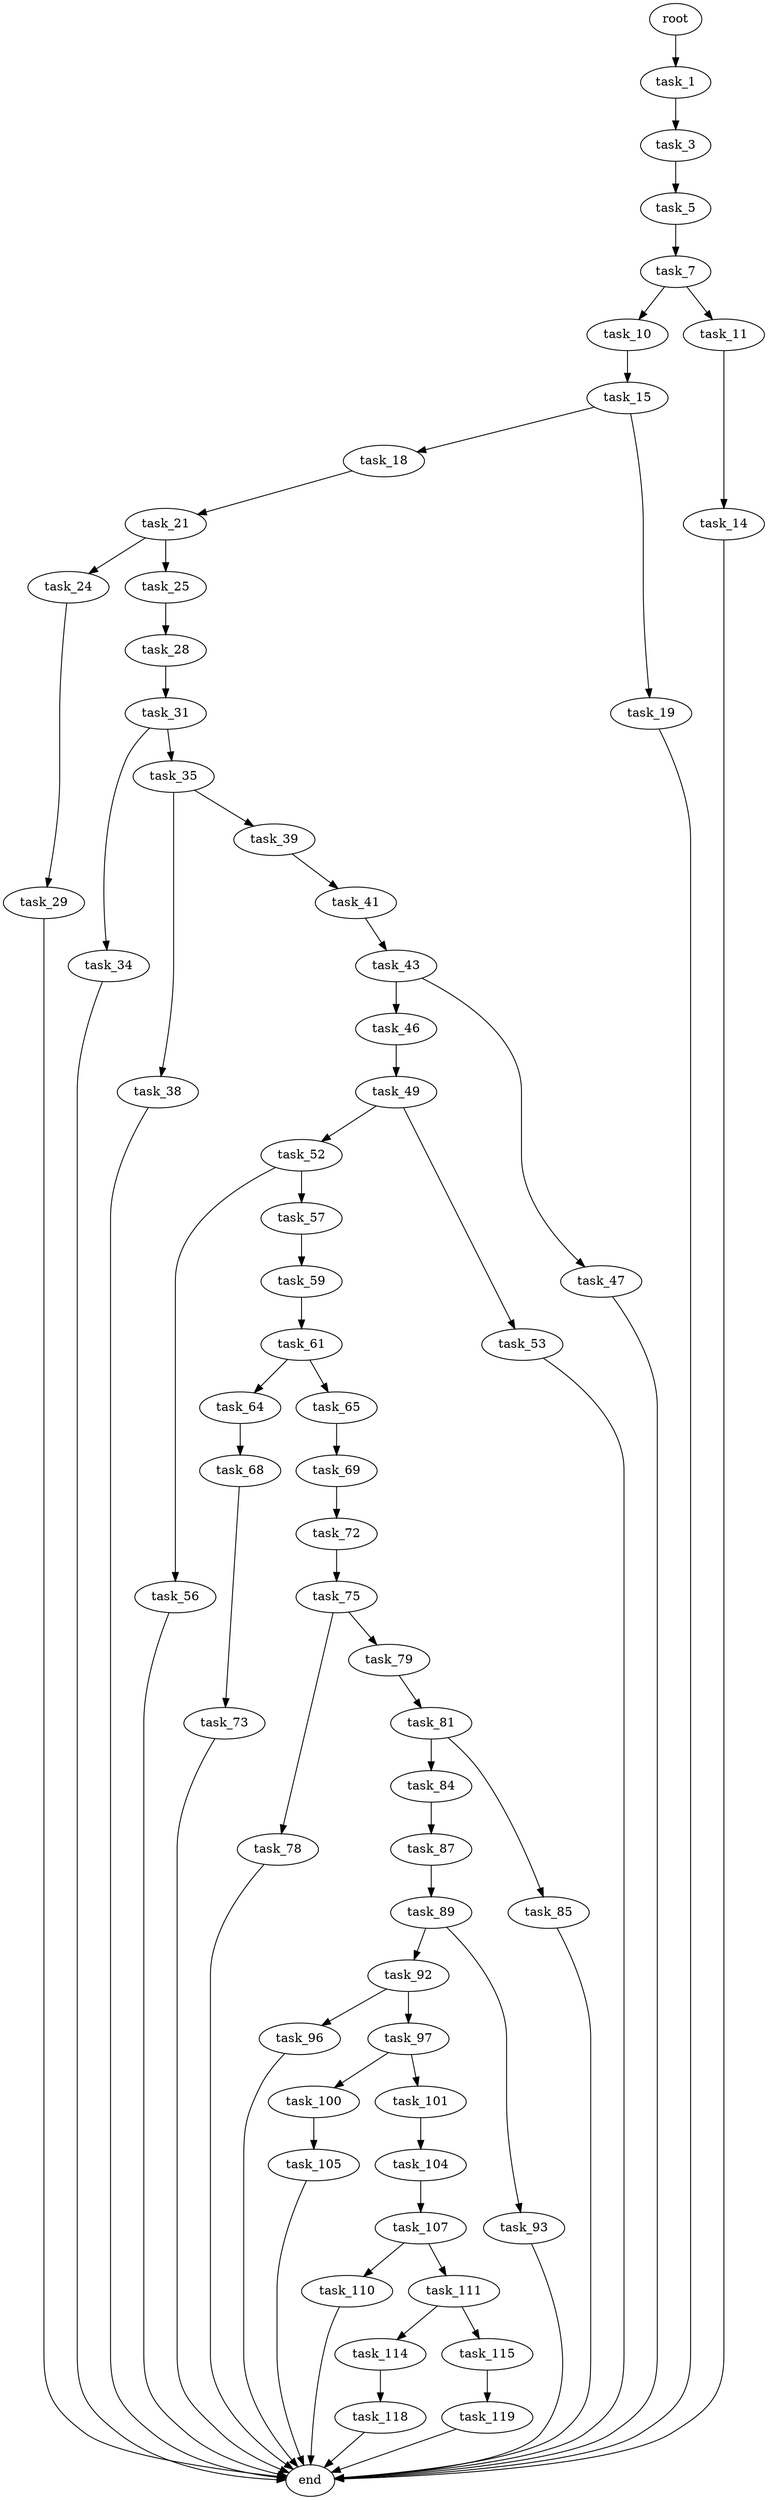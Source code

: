 digraph G {
  root [size="0.000000"];
  task_1 [size="34041700648.000000"];
  task_3 [size="549755813888.000000"];
  task_5 [size="134217728000.000000"];
  task_7 [size="134217728000.000000"];
  task_10 [size="95467700248.000000"];
  task_11 [size="549755813888.000000"];
  task_15 [size="231928233984.000000"];
  task_14 [size="1040467207297.000000"];
  end [size="0.000000"];
  task_18 [size="282114643677.000000"];
  task_19 [size="202175849256.000000"];
  task_21 [size="231928233984.000000"];
  task_24 [size="17503332123.000000"];
  task_25 [size="10356602634.000000"];
  task_29 [size="1066678983.000000"];
  task_28 [size="5032939353.000000"];
  task_31 [size="345397991070.000000"];
  task_34 [size="68719476736.000000"];
  task_35 [size="33304146771.000000"];
  task_38 [size="134217728000.000000"];
  task_39 [size="368293445632.000000"];
  task_41 [size="10629414450.000000"];
  task_43 [size="15731173840.000000"];
  task_46 [size="98724741906.000000"];
  task_47 [size="539796062808.000000"];
  task_49 [size="28991029248.000000"];
  task_52 [size="37627872919.000000"];
  task_53 [size="257969202861.000000"];
  task_56 [size="32825436203.000000"];
  task_57 [size="549755813888.000000"];
  task_59 [size="549755813888.000000"];
  task_61 [size="549755813888.000000"];
  task_64 [size="76468798861.000000"];
  task_65 [size="549755813888.000000"];
  task_68 [size="549755813888.000000"];
  task_69 [size="341233195034.000000"];
  task_73 [size="8242608476.000000"];
  task_72 [size="24501022813.000000"];
  task_75 [size="68719476736.000000"];
  task_78 [size="7614947372.000000"];
  task_79 [size="932930035549.000000"];
  task_81 [size="28917784857.000000"];
  task_84 [size="2358715957.000000"];
  task_85 [size="61099591164.000000"];
  task_87 [size="26424242693.000000"];
  task_89 [size="467072772830.000000"];
  task_92 [size="53131841750.000000"];
  task_93 [size="782757789696.000000"];
  task_96 [size="324661477007.000000"];
  task_97 [size="368293445632.000000"];
  task_100 [size="7689574716.000000"];
  task_101 [size="134217728000.000000"];
  task_105 [size="549755813888.000000"];
  task_104 [size="9876141528.000000"];
  task_107 [size="28991029248.000000"];
  task_110 [size="1073741824000.000000"];
  task_111 [size="172844974501.000000"];
  task_114 [size="29446171527.000000"];
  task_115 [size="479744880628.000000"];
  task_118 [size="368293445632.000000"];
  task_119 [size="30498540286.000000"];

  root -> task_1 [size="1.000000"];
  task_1 -> task_3 [size="536870912.000000"];
  task_3 -> task_5 [size="536870912.000000"];
  task_5 -> task_7 [size="209715200.000000"];
  task_7 -> task_10 [size="209715200.000000"];
  task_7 -> task_11 [size="209715200.000000"];
  task_10 -> task_15 [size="75497472.000000"];
  task_11 -> task_14 [size="536870912.000000"];
  task_15 -> task_18 [size="301989888.000000"];
  task_15 -> task_19 [size="301989888.000000"];
  task_14 -> end [size="1.000000"];
  task_18 -> task_21 [size="679477248.000000"];
  task_19 -> end [size="1.000000"];
  task_21 -> task_24 [size="301989888.000000"];
  task_21 -> task_25 [size="301989888.000000"];
  task_24 -> task_29 [size="679477248.000000"];
  task_25 -> task_28 [size="209715200.000000"];
  task_29 -> end [size="1.000000"];
  task_28 -> task_31 [size="134217728.000000"];
  task_31 -> task_34 [size="411041792.000000"];
  task_31 -> task_35 [size="411041792.000000"];
  task_34 -> end [size="1.000000"];
  task_35 -> task_38 [size="679477248.000000"];
  task_35 -> task_39 [size="679477248.000000"];
  task_38 -> end [size="1.000000"];
  task_39 -> task_41 [size="411041792.000000"];
  task_41 -> task_43 [size="301989888.000000"];
  task_43 -> task_46 [size="536870912.000000"];
  task_43 -> task_47 [size="536870912.000000"];
  task_46 -> task_49 [size="75497472.000000"];
  task_47 -> end [size="1.000000"];
  task_49 -> task_52 [size="75497472.000000"];
  task_49 -> task_53 [size="75497472.000000"];
  task_52 -> task_56 [size="75497472.000000"];
  task_52 -> task_57 [size="75497472.000000"];
  task_53 -> end [size="1.000000"];
  task_56 -> end [size="1.000000"];
  task_57 -> task_59 [size="536870912.000000"];
  task_59 -> task_61 [size="536870912.000000"];
  task_61 -> task_64 [size="536870912.000000"];
  task_61 -> task_65 [size="536870912.000000"];
  task_64 -> task_68 [size="75497472.000000"];
  task_65 -> task_69 [size="536870912.000000"];
  task_68 -> task_73 [size="536870912.000000"];
  task_69 -> task_72 [size="301989888.000000"];
  task_73 -> end [size="1.000000"];
  task_72 -> task_75 [size="679477248.000000"];
  task_75 -> task_78 [size="134217728.000000"];
  task_75 -> task_79 [size="134217728.000000"];
  task_78 -> end [size="1.000000"];
  task_79 -> task_81 [size="679477248.000000"];
  task_81 -> task_84 [size="679477248.000000"];
  task_81 -> task_85 [size="679477248.000000"];
  task_84 -> task_87 [size="75497472.000000"];
  task_85 -> end [size="1.000000"];
  task_87 -> task_89 [size="679477248.000000"];
  task_89 -> task_92 [size="301989888.000000"];
  task_89 -> task_93 [size="301989888.000000"];
  task_92 -> task_96 [size="838860800.000000"];
  task_92 -> task_97 [size="838860800.000000"];
  task_93 -> end [size="1.000000"];
  task_96 -> end [size="1.000000"];
  task_97 -> task_100 [size="411041792.000000"];
  task_97 -> task_101 [size="411041792.000000"];
  task_100 -> task_105 [size="209715200.000000"];
  task_101 -> task_104 [size="209715200.000000"];
  task_105 -> end [size="1.000000"];
  task_104 -> task_107 [size="209715200.000000"];
  task_107 -> task_110 [size="75497472.000000"];
  task_107 -> task_111 [size="75497472.000000"];
  task_110 -> end [size="1.000000"];
  task_111 -> task_114 [size="301989888.000000"];
  task_111 -> task_115 [size="301989888.000000"];
  task_114 -> task_118 [size="75497472.000000"];
  task_115 -> task_119 [size="536870912.000000"];
  task_118 -> end [size="1.000000"];
  task_119 -> end [size="1.000000"];
}
